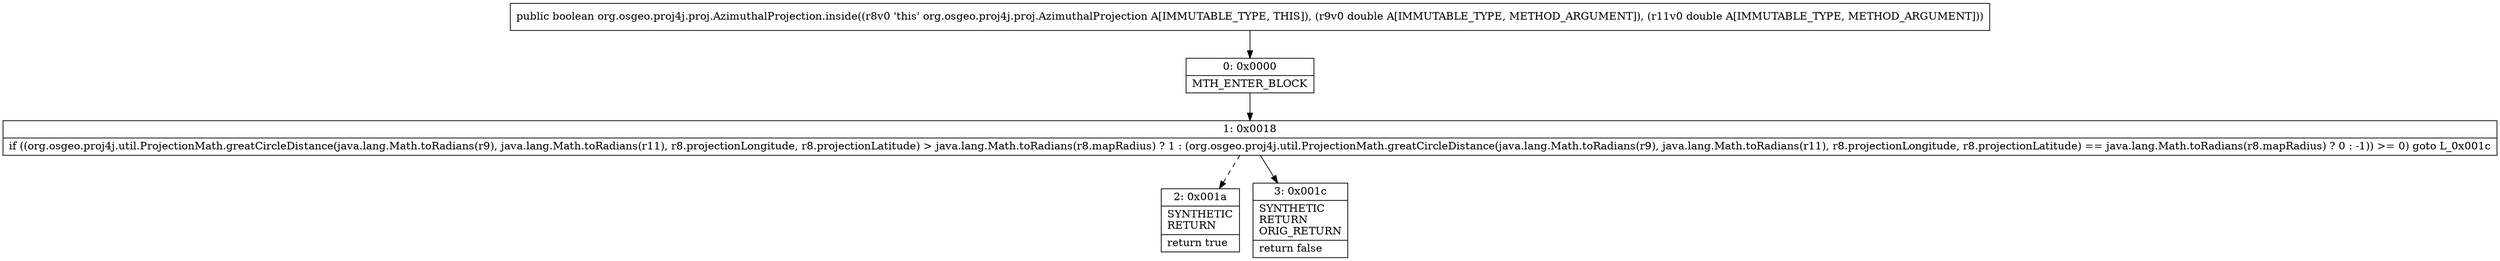 digraph "CFG fororg.osgeo.proj4j.proj.AzimuthalProjection.inside(DD)Z" {
Node_0 [shape=record,label="{0\:\ 0x0000|MTH_ENTER_BLOCK\l}"];
Node_1 [shape=record,label="{1\:\ 0x0018|if ((org.osgeo.proj4j.util.ProjectionMath.greatCircleDistance(java.lang.Math.toRadians(r9), java.lang.Math.toRadians(r11), r8.projectionLongitude, r8.projectionLatitude) \> java.lang.Math.toRadians(r8.mapRadius) ? 1 : (org.osgeo.proj4j.util.ProjectionMath.greatCircleDistance(java.lang.Math.toRadians(r9), java.lang.Math.toRadians(r11), r8.projectionLongitude, r8.projectionLatitude) == java.lang.Math.toRadians(r8.mapRadius) ? 0 : \-1)) \>= 0) goto L_0x001c\l}"];
Node_2 [shape=record,label="{2\:\ 0x001a|SYNTHETIC\lRETURN\l|return true\l}"];
Node_3 [shape=record,label="{3\:\ 0x001c|SYNTHETIC\lRETURN\lORIG_RETURN\l|return false\l}"];
MethodNode[shape=record,label="{public boolean org.osgeo.proj4j.proj.AzimuthalProjection.inside((r8v0 'this' org.osgeo.proj4j.proj.AzimuthalProjection A[IMMUTABLE_TYPE, THIS]), (r9v0 double A[IMMUTABLE_TYPE, METHOD_ARGUMENT]), (r11v0 double A[IMMUTABLE_TYPE, METHOD_ARGUMENT])) }"];
MethodNode -> Node_0;
Node_0 -> Node_1;
Node_1 -> Node_2[style=dashed];
Node_1 -> Node_3;
}

